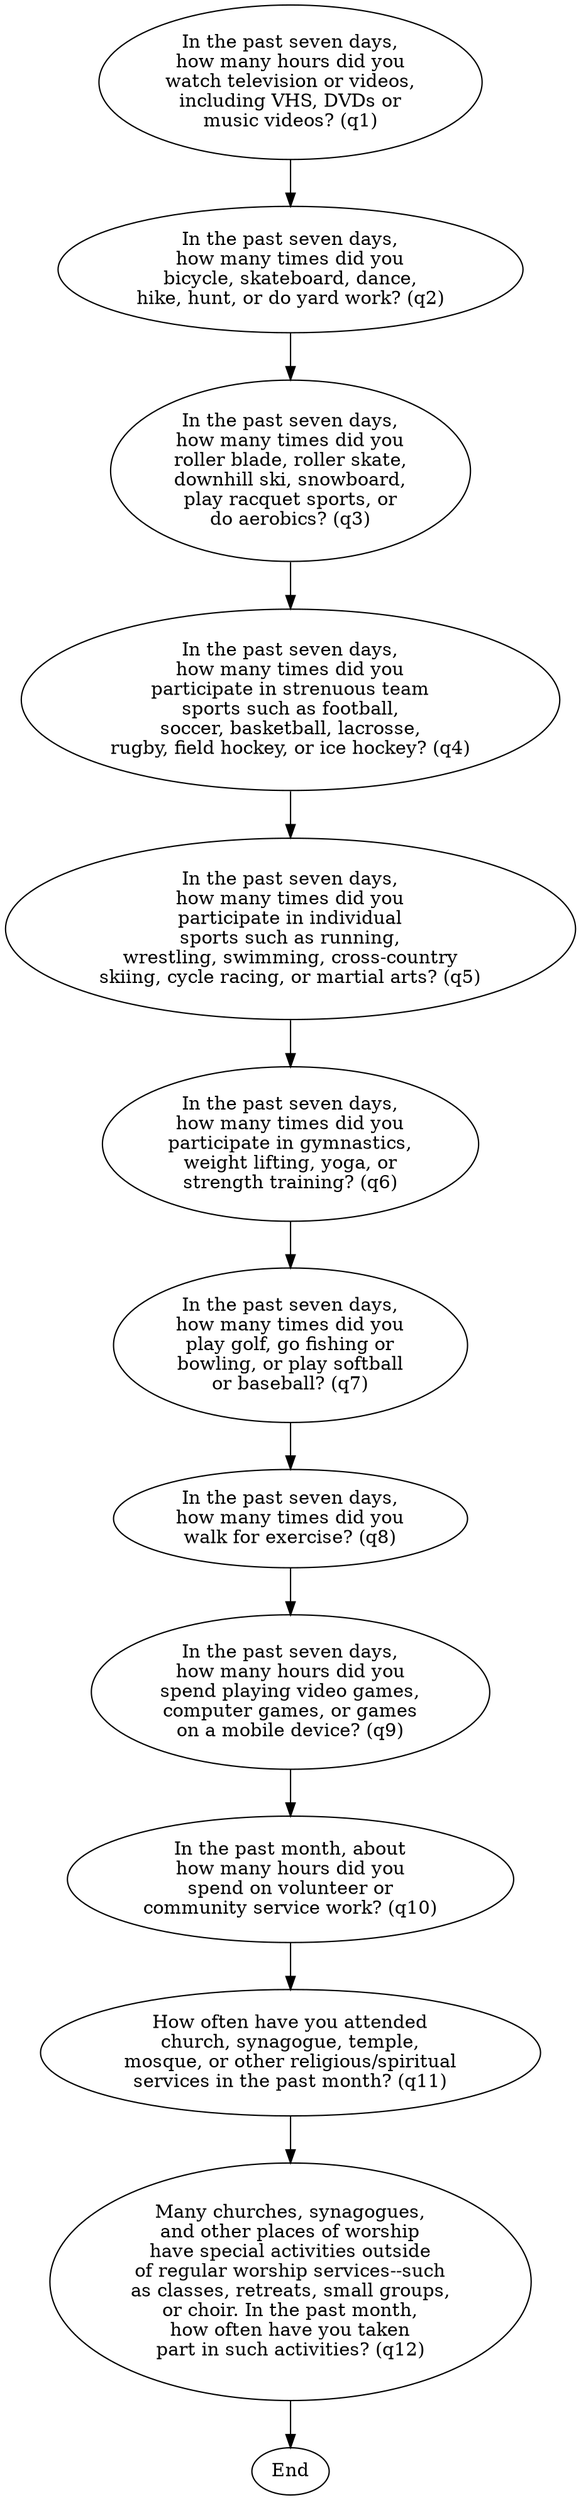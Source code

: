 digraph {
	//Nodes (Questions)
	q1[label="In the past seven days,\nhow many hours did you\nwatch television or videos,\nincluding VHS, DVDs or\nmusic videos? (q1)"]
	q2[label="In the past seven days,\nhow many times did you\nbicycle, skateboard, dance,\nhike, hunt, or do yard work? (q2)"]
	q3[label="In the past seven days,\nhow many times did you\nroller blade, roller skate,\ndownhill ski, snowboard,\nplay racquet sports, or\ndo aerobics? (q3)"]
	q4[label="In the past seven days,\nhow many times did you\nparticipate in strenuous team\nsports such as football,\nsoccer, basketball, lacrosse,\nrugby, field hockey, or ice hockey? (q4)"]
	q5[label="In the past seven days,\nhow many times did you\nparticipate in individual\nsports such as running,\nwrestling, swimming, cross-country\nskiing, cycle racing, or martial arts? (q5)"]
	q6[label="In the past seven days,\nhow many times did you\nparticipate in gymnastics,\nweight lifting, yoga, or\nstrength training? (q6)"]
	q7[label="In the past seven days,\nhow many times did you\nplay golf, go fishing or\nbowling, or play softball\nor baseball? (q7)"]
	q8[label="In the past seven days,\nhow many times did you\nwalk for exercise? (q8)"]
	q9[label="In the past seven days,\nhow many hours did you\nspend playing video games,\ncomputer games, or games\non a mobile device? (q9)"]
	q10[label="In the past month, about\nhow many hours did you\nspend on volunteer or\ncommunity service work? (q10)"]
	q11[label="How often have you attended\nchurch, synagogue, temple,\nmosque, or other religious/spiritual\nservices in the past month? (q11)"]
	q12[label="Many churches, synagogues,\nand other places of worship\nhave special activities outside\nof regular worship services--such\nas classes, retreats, small groups,\nor choir. In the past month,\nhow often have you taken\npart in such activities? (q12)"]
	End

	//Edges (Routing Logic)
	q1 -> q2
	q2 -> q3
	q3 -> q4
	q4 -> q5
	q5 -> q6
	q6 -> q7
	q7 -> q8
	q8 -> q9
	q9 -> q10
	q10 -> q11
	q11 -> q12
	q12 -> End
}